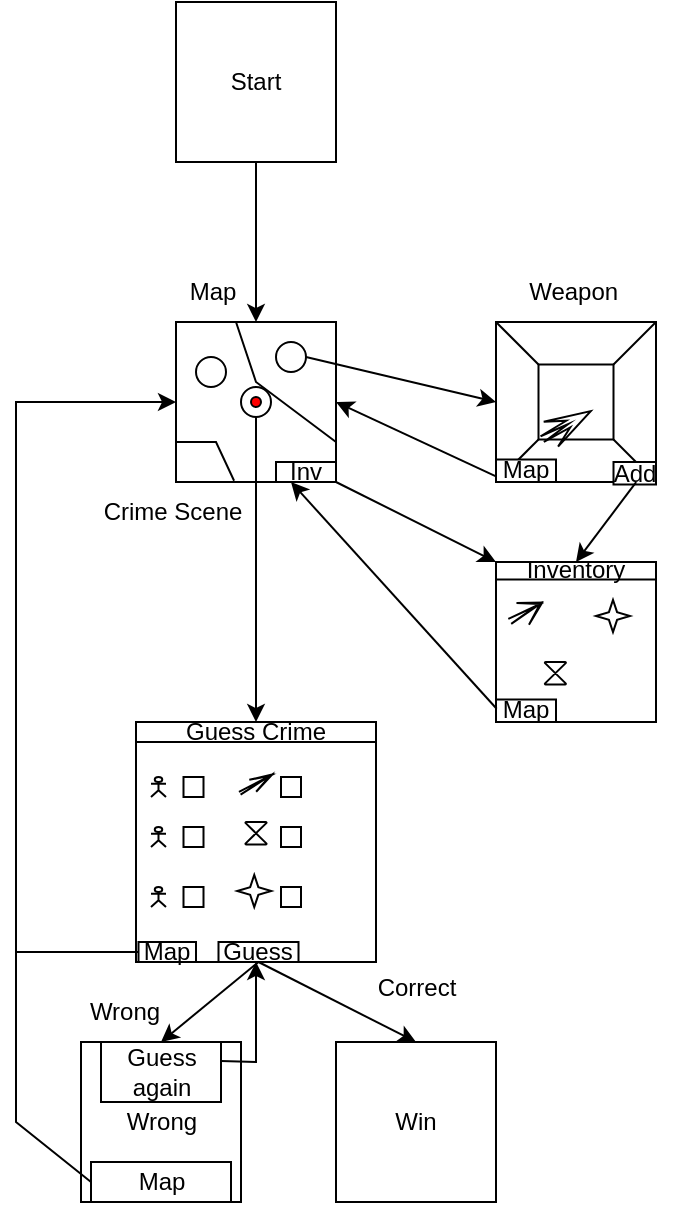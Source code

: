 <mxfile version="26.1.1">
  <diagram name="Page-1" id="VGFZj9fIh8dmlVrBiISh">
    <mxGraphModel dx="1122" dy="484" grid="1" gridSize="10" guides="1" tooltips="1" connect="1" arrows="1" fold="1" page="1" pageScale="1" pageWidth="827" pageHeight="1169" math="0" shadow="0">
      <root>
        <mxCell id="0" />
        <mxCell id="1" parent="0" />
        <mxCell id="w9KXQvv5ElY8Gr5ibtP6-3" value="" style="edgeStyle=orthogonalEdgeStyle;rounded=0;orthogonalLoop=1;jettySize=auto;html=1;" parent="1" source="w9KXQvv5ElY8Gr5ibtP6-1" target="w9KXQvv5ElY8Gr5ibtP6-2" edge="1">
          <mxGeometry relative="1" as="geometry" />
        </mxCell>
        <mxCell id="w9KXQvv5ElY8Gr5ibtP6-1" value="Start" style="whiteSpace=wrap;html=1;aspect=fixed;" parent="1" vertex="1">
          <mxGeometry x="160" y="40" width="80" height="80" as="geometry" />
        </mxCell>
        <mxCell id="w9KXQvv5ElY8Gr5ibtP6-13" value="Map" style="text;html=1;align=center;verticalAlign=middle;resizable=0;points=[];autosize=1;strokeColor=none;fillColor=none;" parent="1" vertex="1">
          <mxGeometry x="152.5" y="170" width="50" height="30" as="geometry" />
        </mxCell>
        <mxCell id="w9KXQvv5ElY8Gr5ibtP6-29" value="Weapon&amp;nbsp;" style="text;html=1;align=center;verticalAlign=middle;resizable=0;points=[];autosize=1;strokeColor=none;fillColor=none;" parent="1" vertex="1">
          <mxGeometry x="325" y="170" width="70" height="30" as="geometry" />
        </mxCell>
        <mxCell id="w9KXQvv5ElY8Gr5ibtP6-31" value="" style="whiteSpace=wrap;html=1;aspect=fixed;" parent="1" vertex="1">
          <mxGeometry x="140" y="400" width="120" height="120" as="geometry" />
        </mxCell>
        <mxCell id="w9KXQvv5ElY8Gr5ibtP6-32" value="" style="group" parent="1" vertex="1" connectable="0">
          <mxGeometry x="320" y="200" width="94" height="81.25" as="geometry" />
        </mxCell>
        <mxCell id="w9KXQvv5ElY8Gr5ibtP6-19" value="" style="whiteSpace=wrap;html=1;aspect=fixed;" parent="w9KXQvv5ElY8Gr5ibtP6-32" vertex="1">
          <mxGeometry width="80" height="80" as="geometry" />
        </mxCell>
        <mxCell id="w9KXQvv5ElY8Gr5ibtP6-20" value="" style="whiteSpace=wrap;html=1;aspect=fixed;" parent="w9KXQvv5ElY8Gr5ibtP6-32" vertex="1">
          <mxGeometry x="21.25" y="21.25" width="37.5" height="37.5" as="geometry" />
        </mxCell>
        <mxCell id="w9KXQvv5ElY8Gr5ibtP6-21" value="" style="endArrow=none;html=1;rounded=0;entryX=0;entryY=0;entryDx=0;entryDy=0;exitX=0;exitY=0;exitDx=0;exitDy=0;" parent="w9KXQvv5ElY8Gr5ibtP6-32" source="w9KXQvv5ElY8Gr5ibtP6-20" target="w9KXQvv5ElY8Gr5ibtP6-19" edge="1">
          <mxGeometry width="50" height="50" relative="1" as="geometry">
            <mxPoint x="-20" y="30" as="sourcePoint" />
            <mxPoint x="30" y="-20" as="targetPoint" />
          </mxGeometry>
        </mxCell>
        <mxCell id="w9KXQvv5ElY8Gr5ibtP6-22" value="" style="endArrow=none;html=1;rounded=0;entryX=1;entryY=0;entryDx=0;entryDy=0;exitX=1;exitY=0;exitDx=0;exitDy=0;" parent="w9KXQvv5ElY8Gr5ibtP6-32" source="w9KXQvv5ElY8Gr5ibtP6-20" target="w9KXQvv5ElY8Gr5ibtP6-19" edge="1">
          <mxGeometry width="50" height="50" relative="1" as="geometry">
            <mxPoint x="-20" y="30" as="sourcePoint" />
            <mxPoint x="30" y="-20" as="targetPoint" />
          </mxGeometry>
        </mxCell>
        <mxCell id="w9KXQvv5ElY8Gr5ibtP6-23" value="" style="endArrow=none;html=1;rounded=0;" parent="w9KXQvv5ElY8Gr5ibtP6-32" target="w9KXQvv5ElY8Gr5ibtP6-19" edge="1">
          <mxGeometry width="50" height="50" relative="1" as="geometry">
            <mxPoint y="80" as="sourcePoint" />
            <mxPoint x="50" y="30" as="targetPoint" />
            <Array as="points" />
          </mxGeometry>
        </mxCell>
        <mxCell id="w9KXQvv5ElY8Gr5ibtP6-24" value="" style="endArrow=none;html=1;rounded=0;entryX=0;entryY=1;entryDx=0;entryDy=0;exitX=0;exitY=1;exitDx=0;exitDy=0;" parent="w9KXQvv5ElY8Gr5ibtP6-32" source="w9KXQvv5ElY8Gr5ibtP6-19" target="w9KXQvv5ElY8Gr5ibtP6-20" edge="1">
          <mxGeometry width="50" height="50" relative="1" as="geometry">
            <mxPoint x="-20" y="30" as="sourcePoint" />
            <mxPoint x="30" y="-20" as="targetPoint" />
          </mxGeometry>
        </mxCell>
        <mxCell id="w9KXQvv5ElY8Gr5ibtP6-25" value="" style="endArrow=none;html=1;rounded=0;entryX=1;entryY=1;entryDx=0;entryDy=0;exitX=1;exitY=1;exitDx=0;exitDy=0;" parent="w9KXQvv5ElY8Gr5ibtP6-32" source="w9KXQvv5ElY8Gr5ibtP6-19" target="w9KXQvv5ElY8Gr5ibtP6-20" edge="1">
          <mxGeometry width="50" height="50" relative="1" as="geometry">
            <mxPoint x="-20" y="30" as="sourcePoint" />
            <mxPoint x="30" y="-20" as="targetPoint" />
          </mxGeometry>
        </mxCell>
        <mxCell id="w9KXQvv5ElY8Gr5ibtP6-30" value="Add" style="rounded=0;whiteSpace=wrap;html=1;" parent="w9KXQvv5ElY8Gr5ibtP6-32" vertex="1">
          <mxGeometry x="58.75" y="70" width="21.25" height="11.25" as="geometry" />
        </mxCell>
        <mxCell id="w9KXQvv5ElY8Gr5ibtP6-59" value="Map" style="rounded=0;whiteSpace=wrap;html=1;" parent="w9KXQvv5ElY8Gr5ibtP6-32" vertex="1">
          <mxGeometry y="68.75" width="30" height="11.25" as="geometry" />
        </mxCell>
        <mxCell id="Wcfau3vfe7TbY7cXF94y-12" value="" style="html=1;shadow=0;dashed=0;align=center;verticalAlign=middle;shape=mxgraph.arrows2.stylisedArrow;dy=0.73;dx=13;notch=15;feather=0.77;rotation=-30;" vertex="1" parent="w9KXQvv5ElY8Gr5ibtP6-32">
          <mxGeometry x="21.25" y="44.37" width="28" height="14.38" as="geometry" />
        </mxCell>
        <mxCell id="w9KXQvv5ElY8Gr5ibtP6-33" value="" style="group" parent="1" vertex="1" connectable="0">
          <mxGeometry x="160.0" y="200" width="80.0" height="80" as="geometry" />
        </mxCell>
        <mxCell id="w9KXQvv5ElY8Gr5ibtP6-2" value="" style="whiteSpace=wrap;html=1;aspect=fixed;" parent="w9KXQvv5ElY8Gr5ibtP6-33" vertex="1">
          <mxGeometry x="5.684e-14" width="80" height="80" as="geometry" />
        </mxCell>
        <mxCell id="w9KXQvv5ElY8Gr5ibtP6-5" value="" style="ellipse;whiteSpace=wrap;html=1;aspect=fixed;" parent="w9KXQvv5ElY8Gr5ibtP6-33" vertex="1">
          <mxGeometry x="50.0" y="10" width="15" height="15" as="geometry" />
        </mxCell>
        <mxCell id="w9KXQvv5ElY8Gr5ibtP6-6" value="" style="ellipse;whiteSpace=wrap;html=1;aspect=fixed;" parent="w9KXQvv5ElY8Gr5ibtP6-33" vertex="1">
          <mxGeometry x="32.5" y="32.5" width="15" height="15" as="geometry" />
        </mxCell>
        <mxCell id="w9KXQvv5ElY8Gr5ibtP6-7" value="" style="ellipse;whiteSpace=wrap;html=1;aspect=fixed;" parent="w9KXQvv5ElY8Gr5ibtP6-33" vertex="1">
          <mxGeometry x="10.0" y="17.5" width="15" height="15" as="geometry" />
        </mxCell>
        <mxCell id="w9KXQvv5ElY8Gr5ibtP6-9" value="" style="endArrow=none;html=1;rounded=0;entryX=0.25;entryY=0;entryDx=0;entryDy=0;" parent="w9KXQvv5ElY8Gr5ibtP6-33" edge="1">
          <mxGeometry width="50" height="50" relative="1" as="geometry">
            <mxPoint x="80.0" y="60" as="sourcePoint" />
            <mxPoint x="30.0" as="targetPoint" />
            <Array as="points">
              <mxPoint x="40.0" y="30" />
            </Array>
          </mxGeometry>
        </mxCell>
        <mxCell id="w9KXQvv5ElY8Gr5ibtP6-10" value="" style="endArrow=none;html=1;rounded=0;entryX=0;entryY=0.75;entryDx=0;entryDy=0;exitX=0.363;exitY=0.992;exitDx=0;exitDy=0;exitPerimeter=0;" parent="w9KXQvv5ElY8Gr5ibtP6-33" source="w9KXQvv5ElY8Gr5ibtP6-2" target="w9KXQvv5ElY8Gr5ibtP6-2" edge="1">
          <mxGeometry width="50" height="50" relative="1" as="geometry">
            <mxPoint x="70.0" y="60" as="sourcePoint" />
            <mxPoint x="120.0" y="10" as="targetPoint" />
            <Array as="points">
              <mxPoint x="20" y="60" />
            </Array>
          </mxGeometry>
        </mxCell>
        <mxCell id="w9KXQvv5ElY8Gr5ibtP6-11" value="" style="endArrow=none;html=1;rounded=0;" parent="w9KXQvv5ElY8Gr5ibtP6-33" edge="1">
          <mxGeometry width="50" height="50" relative="1" as="geometry">
            <mxPoint y="45.833" as="sourcePoint" />
            <mxPoint y="59.167" as="targetPoint" />
            <Array as="points">
              <mxPoint x="5.684e-14" />
            </Array>
          </mxGeometry>
        </mxCell>
        <mxCell id="w9KXQvv5ElY8Gr5ibtP6-14" value="Inv" style="rounded=0;whiteSpace=wrap;html=1;" parent="w9KXQvv5ElY8Gr5ibtP6-33" vertex="1">
          <mxGeometry x="50.0" y="70" width="30" height="10" as="geometry" />
        </mxCell>
        <mxCell id="w9KXQvv5ElY8Gr5ibtP6-4" value="" style="ellipse;whiteSpace=wrap;html=1;aspect=fixed;fillColor=#FF0000;" parent="w9KXQvv5ElY8Gr5ibtP6-33" vertex="1">
          <mxGeometry x="37.5" y="37.5" width="5" height="5" as="geometry" />
        </mxCell>
        <mxCell id="w9KXQvv5ElY8Gr5ibtP6-34" value="" style="shape=umlActor;verticalLabelPosition=bottom;verticalAlign=top;html=1;outlineConnect=0;" parent="1" vertex="1">
          <mxGeometry x="147.5" y="427.5" width="7.5" height="10" as="geometry" />
        </mxCell>
        <mxCell id="w9KXQvv5ElY8Gr5ibtP6-35" value="" style="shape=umlActor;verticalLabelPosition=bottom;verticalAlign=top;html=1;outlineConnect=0;" parent="1" vertex="1">
          <mxGeometry x="147.5" y="452.5" width="7.5" height="10" as="geometry" />
        </mxCell>
        <mxCell id="w9KXQvv5ElY8Gr5ibtP6-36" value="" style="shape=umlActor;verticalLabelPosition=bottom;verticalAlign=top;html=1;outlineConnect=0;" parent="1" vertex="1">
          <mxGeometry x="147.5" y="482.5" width="7.5" height="10" as="geometry" />
        </mxCell>
        <mxCell id="w9KXQvv5ElY8Gr5ibtP6-37" value="" style="whiteSpace=wrap;html=1;aspect=fixed;" parent="1" vertex="1">
          <mxGeometry x="163.75" y="427.5" width="10" height="10" as="geometry" />
        </mxCell>
        <mxCell id="w9KXQvv5ElY8Gr5ibtP6-38" value="" style="whiteSpace=wrap;html=1;aspect=fixed;" parent="1" vertex="1">
          <mxGeometry x="163.75" y="452.5" width="10" height="10" as="geometry" />
        </mxCell>
        <mxCell id="w9KXQvv5ElY8Gr5ibtP6-39" value="" style="whiteSpace=wrap;html=1;aspect=fixed;" parent="1" vertex="1">
          <mxGeometry x="163.75" y="482.5" width="10" height="10" as="geometry" />
        </mxCell>
        <mxCell id="w9KXQvv5ElY8Gr5ibtP6-41" value="Guess Crime" style="rounded=0;whiteSpace=wrap;html=1;" parent="1" vertex="1">
          <mxGeometry x="140" y="400" width="120" height="10" as="geometry" />
        </mxCell>
        <mxCell id="w9KXQvv5ElY8Gr5ibtP6-42" value="" style="endArrow=classic;html=1;rounded=0;exitX=0.5;exitY=1;exitDx=0;exitDy=0;entryX=0.5;entryY=0;entryDx=0;entryDy=0;" parent="1" target="w9KXQvv5ElY8Gr5ibtP6-41" edge="1" source="w9KXQvv5ElY8Gr5ibtP6-6">
          <mxGeometry width="50" height="50" relative="1" as="geometry">
            <mxPoint x="200" y="280" as="sourcePoint" />
            <mxPoint x="200" y="400" as="targetPoint" />
          </mxGeometry>
        </mxCell>
        <mxCell id="w9KXQvv5ElY8Gr5ibtP6-43" value="Guess" style="rounded=0;whiteSpace=wrap;html=1;" parent="1" vertex="1">
          <mxGeometry x="181.25" y="510" width="40" height="10" as="geometry" />
        </mxCell>
        <mxCell id="w9KXQvv5ElY8Gr5ibtP6-47" value="Win" style="whiteSpace=wrap;html=1;aspect=fixed;" parent="1" vertex="1">
          <mxGeometry x="240" y="560" width="80" height="80" as="geometry" />
        </mxCell>
        <mxCell id="w9KXQvv5ElY8Gr5ibtP6-48" value="" style="endArrow=classic;html=1;rounded=0;entryX=0.5;entryY=0;entryDx=0;entryDy=0;exitX=0.5;exitY=1;exitDx=0;exitDy=0;" parent="1" source="w9KXQvv5ElY8Gr5ibtP6-43" target="w9KXQvv5ElY8Gr5ibtP6-47" edge="1">
          <mxGeometry width="50" height="50" relative="1" as="geometry">
            <mxPoint x="160" y="540" as="sourcePoint" />
            <mxPoint x="210" y="490" as="targetPoint" />
          </mxGeometry>
        </mxCell>
        <mxCell id="w9KXQvv5ElY8Gr5ibtP6-50" value="" style="whiteSpace=wrap;html=1;aspect=fixed;" parent="1" vertex="1">
          <mxGeometry x="320" y="320" width="80" height="80" as="geometry" />
        </mxCell>
        <mxCell id="w9KXQvv5ElY8Gr5ibtP6-53" value="Inventory" style="rounded=0;whiteSpace=wrap;html=1;" parent="1" vertex="1">
          <mxGeometry x="320" y="320" width="80" height="8.75" as="geometry" />
        </mxCell>
        <mxCell id="w9KXQvv5ElY8Gr5ibtP6-58" value="Map" style="rounded=0;whiteSpace=wrap;html=1;" parent="1" vertex="1">
          <mxGeometry x="320" y="388.75" width="30" height="11.25" as="geometry" />
        </mxCell>
        <mxCell id="Wcfau3vfe7TbY7cXF94y-7" value="Crime Scene" style="text;html=1;align=center;verticalAlign=middle;resizable=0;points=[];autosize=1;strokeColor=none;fillColor=none;" vertex="1" parent="1">
          <mxGeometry x="112.5" y="280" width="90" height="30" as="geometry" />
        </mxCell>
        <mxCell id="Wcfau3vfe7TbY7cXF94y-9" value="" style="endArrow=classic;html=1;rounded=0;exitX=1;exitY=0.5;exitDx=0;exitDy=0;entryX=0;entryY=0.5;entryDx=0;entryDy=0;" edge="1" parent="1" source="w9KXQvv5ElY8Gr5ibtP6-5" target="w9KXQvv5ElY8Gr5ibtP6-19">
          <mxGeometry width="50" height="50" relative="1" as="geometry">
            <mxPoint x="270" y="220" as="sourcePoint" />
            <mxPoint x="320" y="170" as="targetPoint" />
          </mxGeometry>
        </mxCell>
        <mxCell id="Wcfau3vfe7TbY7cXF94y-13" value="" style="endArrow=classic;html=1;rounded=0;entryX=0.5;entryY=0;entryDx=0;entryDy=0;exitX=0.876;exitY=1.001;exitDx=0;exitDy=0;exitPerimeter=0;" edge="1" parent="1" source="w9KXQvv5ElY8Gr5ibtP6-19" target="w9KXQvv5ElY8Gr5ibtP6-53">
          <mxGeometry width="50" height="50" relative="1" as="geometry">
            <mxPoint x="240" y="280" as="sourcePoint" />
            <mxPoint x="290" y="230" as="targetPoint" />
          </mxGeometry>
        </mxCell>
        <mxCell id="Wcfau3vfe7TbY7cXF94y-14" value="" style="endArrow=classic;html=1;rounded=0;entryX=0;entryY=0;entryDx=0;entryDy=0;" edge="1" parent="1" target="w9KXQvv5ElY8Gr5ibtP6-50">
          <mxGeometry width="50" height="50" relative="1" as="geometry">
            <mxPoint x="240" y="280" as="sourcePoint" />
            <mxPoint x="290" y="230" as="targetPoint" />
          </mxGeometry>
        </mxCell>
        <mxCell id="Wcfau3vfe7TbY7cXF94y-15" value="" style="endArrow=classic;html=1;rounded=0;entryX=0.25;entryY=1;entryDx=0;entryDy=0;exitX=0.004;exitY=0.917;exitDx=0;exitDy=0;exitPerimeter=0;" edge="1" parent="1" source="w9KXQvv5ElY8Gr5ibtP6-50" target="w9KXQvv5ElY8Gr5ibtP6-14">
          <mxGeometry width="50" height="50" relative="1" as="geometry">
            <mxPoint x="270" y="419.38" as="sourcePoint" />
            <mxPoint x="320" y="369.38" as="targetPoint" />
          </mxGeometry>
        </mxCell>
        <mxCell id="Wcfau3vfe7TbY7cXF94y-25" value="" style="whiteSpace=wrap;html=1;aspect=fixed;" vertex="1" parent="1">
          <mxGeometry x="212.5" y="427.5" width="10" height="10" as="geometry" />
        </mxCell>
        <mxCell id="Wcfau3vfe7TbY7cXF94y-26" value="" style="whiteSpace=wrap;html=1;aspect=fixed;" vertex="1" parent="1">
          <mxGeometry x="212.5" y="452.5" width="10" height="10" as="geometry" />
        </mxCell>
        <mxCell id="Wcfau3vfe7TbY7cXF94y-27" value="" style="whiteSpace=wrap;html=1;aspect=fixed;" vertex="1" parent="1">
          <mxGeometry x="212.5" y="482.5" width="10" height="10" as="geometry" />
        </mxCell>
        <mxCell id="Wcfau3vfe7TbY7cXF94y-28" value="" style="html=1;shadow=0;dashed=0;align=center;verticalAlign=middle;shape=mxgraph.arrows2.stylisedArrow;dy=1;dx=1.27;notch=15;feather=0.77;rotation=-30;" vertex="1" parent="1">
          <mxGeometry x="190.63" y="427.5" width="18.75" height="6.88" as="geometry" />
        </mxCell>
        <mxCell id="Wcfau3vfe7TbY7cXF94y-30" value="" style="verticalLabelPosition=bottom;verticalAlign=top;html=1;shape=mxgraph.flowchart.collate;" vertex="1" parent="1">
          <mxGeometry x="194.69" y="450" width="10.62" height="11.25" as="geometry" />
        </mxCell>
        <mxCell id="Wcfau3vfe7TbY7cXF94y-33" value="" style="verticalLabelPosition=bottom;verticalAlign=top;html=1;shape=mxgraph.basic.4_point_star_2;dx=0.76;" vertex="1" parent="1">
          <mxGeometry x="190.63" y="476.5" width="17" height="16" as="geometry" />
        </mxCell>
        <mxCell id="Wcfau3vfe7TbY7cXF94y-34" value="" style="html=1;shadow=0;dashed=0;align=center;verticalAlign=middle;shape=mxgraph.arrows2.stylisedArrow;dy=1;dx=1.27;notch=15;feather=0.77;rotation=-30;" vertex="1" parent="1">
          <mxGeometry x="325.63" y="338.75" width="18.75" height="12.5" as="geometry" />
        </mxCell>
        <mxCell id="Wcfau3vfe7TbY7cXF94y-35" value="" style="verticalLabelPosition=bottom;verticalAlign=top;html=1;shape=mxgraph.flowchart.collate;" vertex="1" parent="1">
          <mxGeometry x="344.38" y="370" width="10.62" height="11.25" as="geometry" />
        </mxCell>
        <mxCell id="Wcfau3vfe7TbY7cXF94y-36" value="" style="verticalLabelPosition=bottom;verticalAlign=top;html=1;shape=mxgraph.basic.4_point_star_2;dx=0.76;" vertex="1" parent="1">
          <mxGeometry x="370" y="339" width="17" height="16" as="geometry" />
        </mxCell>
        <mxCell id="Wcfau3vfe7TbY7cXF94y-37" value="Wrong" style="whiteSpace=wrap;html=1;aspect=fixed;" vertex="1" parent="1">
          <mxGeometry x="112.5" y="560" width="80" height="80" as="geometry" />
        </mxCell>
        <mxCell id="Wcfau3vfe7TbY7cXF94y-38" value="Correct" style="text;html=1;align=center;verticalAlign=middle;resizable=0;points=[];autosize=1;strokeColor=none;fillColor=none;" vertex="1" parent="1">
          <mxGeometry x="250" y="518" width="60" height="30" as="geometry" />
        </mxCell>
        <mxCell id="Wcfau3vfe7TbY7cXF94y-39" value="Wrong" style="text;html=1;align=center;verticalAlign=middle;resizable=0;points=[];autosize=1;strokeColor=none;fillColor=none;" vertex="1" parent="1">
          <mxGeometry x="103.75" y="530" width="60" height="30" as="geometry" />
        </mxCell>
        <mxCell id="Wcfau3vfe7TbY7cXF94y-40" value="" style="endArrow=classic;html=1;rounded=0;entryX=0.5;entryY=0;entryDx=0;entryDy=0;exitX=0.5;exitY=1;exitDx=0;exitDy=0;" edge="1" parent="1" source="w9KXQvv5ElY8Gr5ibtP6-43" target="Wcfau3vfe7TbY7cXF94y-37">
          <mxGeometry width="50" height="50" relative="1" as="geometry">
            <mxPoint x="211" y="530" as="sourcePoint" />
            <mxPoint x="290" y="570" as="targetPoint" />
          </mxGeometry>
        </mxCell>
        <mxCell id="Wcfau3vfe7TbY7cXF94y-42" value="Map" style="rounded=0;whiteSpace=wrap;html=1;" vertex="1" parent="1">
          <mxGeometry x="117.5" y="620" width="70" height="20" as="geometry" />
        </mxCell>
        <mxCell id="w9KXQvv5ElY8Gr5ibtP6-44" value="" style="endArrow=classic;html=1;rounded=0;exitX=0;exitY=0.5;exitDx=0;exitDy=0;entryX=0;entryY=0.5;entryDx=0;entryDy=0;" parent="1" source="Wcfau3vfe7TbY7cXF94y-42" edge="1" target="w9KXQvv5ElY8Gr5ibtP6-2">
          <mxGeometry width="50" height="50" relative="1" as="geometry">
            <mxPoint x="110" y="600" as="sourcePoint" />
            <mxPoint x="160" y="240" as="targetPoint" />
            <Array as="points">
              <mxPoint x="80" y="600" />
              <mxPoint x="80" y="360" />
              <mxPoint x="80" y="240" />
            </Array>
          </mxGeometry>
        </mxCell>
        <mxCell id="Wcfau3vfe7TbY7cXF94y-44" value="Map" style="rounded=0;whiteSpace=wrap;html=1;" vertex="1" parent="1">
          <mxGeometry x="141.25" y="510" width="28.75" height="10" as="geometry" />
        </mxCell>
        <mxCell id="Wcfau3vfe7TbY7cXF94y-45" value="" style="endArrow=none;html=1;rounded=0;entryX=0;entryY=0.5;entryDx=0;entryDy=0;" edge="1" parent="1" target="Wcfau3vfe7TbY7cXF94y-44">
          <mxGeometry width="50" height="50" relative="1" as="geometry">
            <mxPoint x="80" y="515" as="sourcePoint" />
            <mxPoint x="130" y="470" as="targetPoint" />
          </mxGeometry>
        </mxCell>
        <mxCell id="Wcfau3vfe7TbY7cXF94y-46" value="Guess again" style="rounded=0;whiteSpace=wrap;html=1;" vertex="1" parent="1">
          <mxGeometry x="122.5" y="560" width="60" height="30" as="geometry" />
        </mxCell>
        <mxCell id="Wcfau3vfe7TbY7cXF94y-47" value="" style="endArrow=classic;html=1;rounded=0;exitX=0.5;exitY=0;exitDx=0;exitDy=0;" edge="1" parent="1">
          <mxGeometry width="50" height="50" relative="1" as="geometry">
            <mxPoint x="182.5" y="569.52" as="sourcePoint" />
            <mxPoint x="200" y="520" as="targetPoint" />
            <Array as="points">
              <mxPoint x="200" y="570" />
            </Array>
          </mxGeometry>
        </mxCell>
        <mxCell id="Wcfau3vfe7TbY7cXF94y-48" value="" style="endArrow=classic;html=1;rounded=0;entryX=1;entryY=0.5;entryDx=0;entryDy=0;exitX=0;exitY=0.75;exitDx=0;exitDy=0;" edge="1" parent="1" source="w9KXQvv5ElY8Gr5ibtP6-59" target="w9KXQvv5ElY8Gr5ibtP6-2">
          <mxGeometry width="50" height="50" relative="1" as="geometry">
            <mxPoint x="240" y="330" as="sourcePoint" />
            <mxPoint x="290" y="280" as="targetPoint" />
          </mxGeometry>
        </mxCell>
      </root>
    </mxGraphModel>
  </diagram>
</mxfile>
